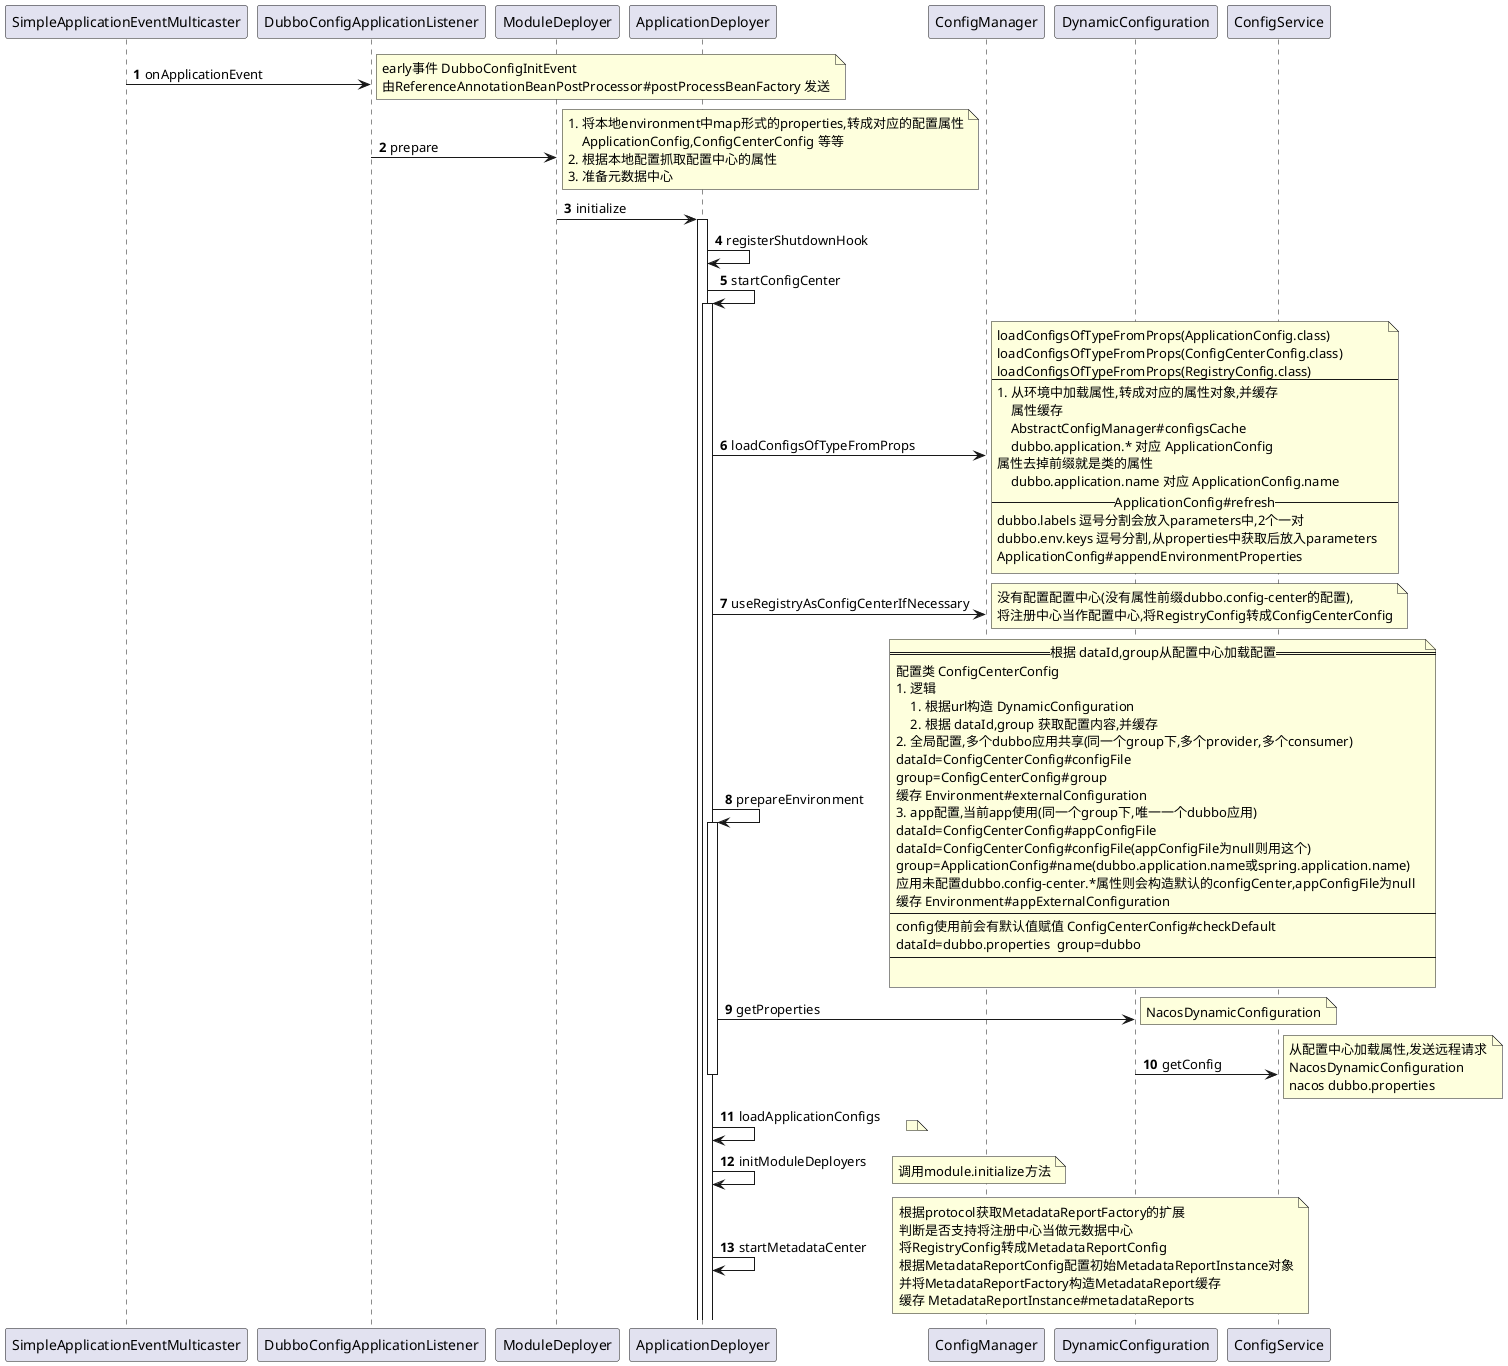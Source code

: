 @startuml
'https://plantuml.com/sequence-diagram

autonumber

SimpleApplicationEventMulticaster -> DubboConfigApplicationListener : onApplicationEvent
note right
early事件 DubboConfigInitEvent
由ReferenceAnnotationBeanPostProcessor#postProcessBeanFactory 发送
end note
DubboConfigApplicationListener -> ModuleDeployer : prepare
note right
# 将本地environment中map形式的properties,转成对应的配置属性
    ApplicationConfig,ConfigCenterConfig 等等
# 根据本地配置抓取配置中心的属性
# 准备元数据中心
end note
ModuleDeployer -> ApplicationDeployer ++ : initialize
    ApplicationDeployer -> ApplicationDeployer : registerShutdownHook
    ApplicationDeployer -> ApplicationDeployer ++ : startConfigCenter
        ApplicationDeployer -> ConfigManager : loadConfigsOfTypeFromProps
        note right
        loadConfigsOfTypeFromProps(ApplicationConfig.class)
        loadConfigsOfTypeFromProps(ConfigCenterConfig.class)
        loadConfigsOfTypeFromProps(RegistryConfig.class)
        ----
        # 从环境中加载属性,转成对应的属性对象,并缓存
            属性缓存
            AbstractConfigManager#configsCache
            dubbo.application.* 对应 ApplicationConfig
        属性去掉前缀就是类的属性
            dubbo.application.name 对应 ApplicationConfig.name
        --ApplicationConfig#refresh--
        dubbo.labels 逗号分割会放入parameters中,2个一对
        dubbo.env.keys 逗号分割,从properties中获取后放入parameters
        ApplicationConfig#appendEnvironmentProperties
        end note

        ApplicationDeployer -> ConfigManager : useRegistryAsConfigCenterIfNecessary
        note right
        没有配置配置中心(没有属性前缀dubbo.config-center的配置),
        将注册中心当作配置中心,将RegistryConfig转成ConfigCenterConfig
        end note

        ApplicationDeployer -> ApplicationDeployer ++ : prepareEnvironment
            note right
            ==根据 dataId,group从配置中心加载配置==
            配置类 ConfigCenterConfig
            #逻辑
            ## 根据url构造 DynamicConfiguration
            ## 根据 dataId,group 获取配置内容,并缓存
            # 全局配置,多个dubbo应用共享(同一个group下,多个provider,多个consumer)
            dataId=ConfigCenterConfig#configFile
            group=ConfigCenterConfig#group
            缓存 Environment#externalConfiguration
            # app配置,当前app使用(同一个group下,唯一一个dubbo应用)
            dataId=ConfigCenterConfig#appConfigFile
            dataId=ConfigCenterConfig#configFile(appConfigFile为null则用这个)
            group=ApplicationConfig#name(dubbo.application.name或spring.application.name)
            应用未配置dubbo.config-center.*属性则会构造默认的configCenter,appConfigFile为null
            缓存 Environment#appExternalConfiguration
            ----
            config使用前会有默认值赋值 ConfigCenterConfig#checkDefault
            dataId=dubbo.properties  group=dubbo
            ----

            end note
            ApplicationDeployer -> DynamicConfiguration : getProperties
            note right
            NacosDynamicConfiguration
            end note

            DynamicConfiguration -> ConfigService : getConfig
            note right
            从配置中心加载属性,发送远程请求
            NacosDynamicConfiguration
            nacos dubbo.properties
            end note

    deactivate
    ApplicationDeployer -> ApplicationDeployer : loadApplicationConfigs
    note right

    end note
    ApplicationDeployer -> ApplicationDeployer : initModuleDeployers
    note right
    调用module.initialize方法
    end note
    ApplicationDeployer -> ApplicationDeployer : startMetadataCenter
    note right
    根据protocol获取MetadataReportFactory的扩展
    判断是否支持将注册中心当做元数据中心
    将RegistryConfig转成MetadataReportConfig
    根据MetadataReportConfig配置初始MetadataReportInstance对象
    并将MetadataReportFactory构造MetadataReport缓存
    缓存 MetadataReportInstance#metadataReports
    end note






@enduml

@startuml
autonumber

DynamicConfiguration -> ConfigService : getConfig
ConfigService -> ClientWorker : getServerConfig
ClientWorker -> ConfigTransportClient ++ : queryConfig
    ConfigTransportClient -> RpcClientFactory : createClient,\n创建一个RpcClient
        ConfigTransportClient -> ConfigTransportClient ++ : requestProxy
            ConfigTransportClient -> RpcClient : request
            deactivate
deactivate




note over ConfigTransportClient
ConfigRpcTransportClient
end note




@enduml